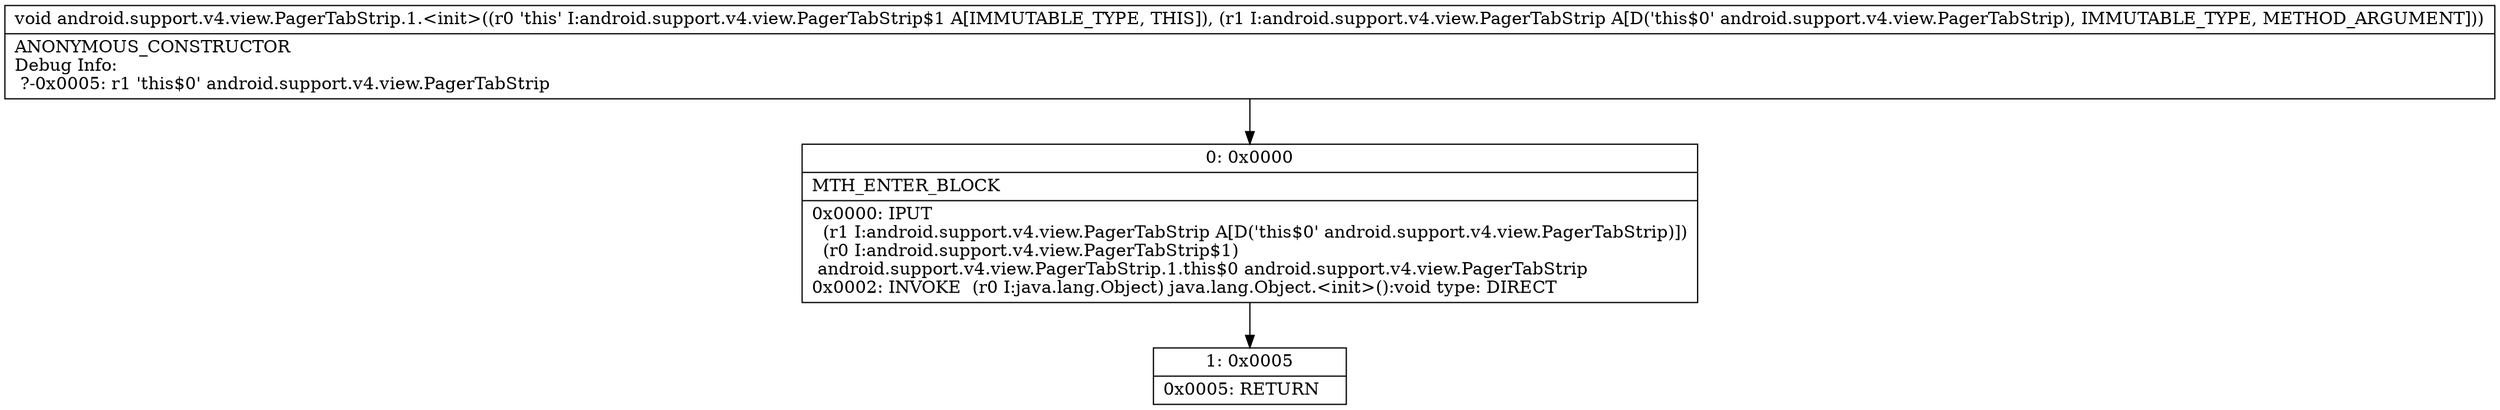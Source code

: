 digraph "CFG forandroid.support.v4.view.PagerTabStrip.1.\<init\>(Landroid\/support\/v4\/view\/PagerTabStrip;)V" {
Node_0 [shape=record,label="{0\:\ 0x0000|MTH_ENTER_BLOCK\l|0x0000: IPUT  \l  (r1 I:android.support.v4.view.PagerTabStrip A[D('this$0' android.support.v4.view.PagerTabStrip)])\l  (r0 I:android.support.v4.view.PagerTabStrip$1)\l android.support.v4.view.PagerTabStrip.1.this$0 android.support.v4.view.PagerTabStrip \l0x0002: INVOKE  (r0 I:java.lang.Object) java.lang.Object.\<init\>():void type: DIRECT \l}"];
Node_1 [shape=record,label="{1\:\ 0x0005|0x0005: RETURN   \l}"];
MethodNode[shape=record,label="{void android.support.v4.view.PagerTabStrip.1.\<init\>((r0 'this' I:android.support.v4.view.PagerTabStrip$1 A[IMMUTABLE_TYPE, THIS]), (r1 I:android.support.v4.view.PagerTabStrip A[D('this$0' android.support.v4.view.PagerTabStrip), IMMUTABLE_TYPE, METHOD_ARGUMENT]))  | ANONYMOUS_CONSTRUCTOR\lDebug Info:\l  ?\-0x0005: r1 'this$0' android.support.v4.view.PagerTabStrip\l}"];
MethodNode -> Node_0;
Node_0 -> Node_1;
}

